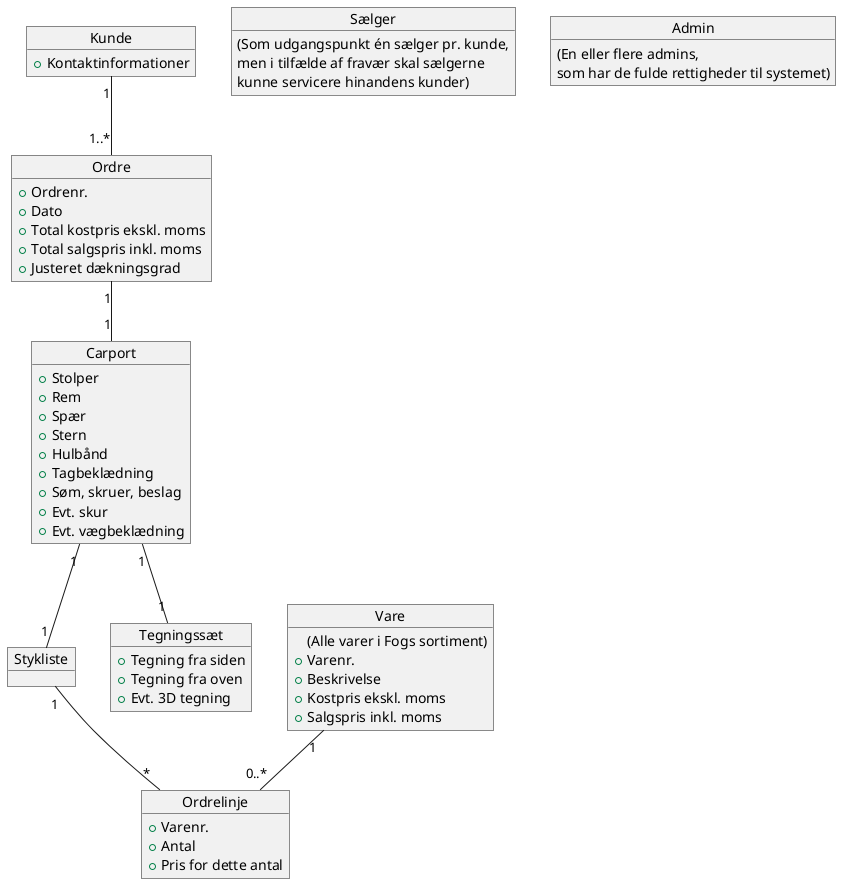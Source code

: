 @startuml
object Kunde {
+Kontaktinformationer
}
object Sælger {
(Som udgangspunkt én sælger pr. kunde,
men i tilfælde af fravær skal sælgerne
kunne servicere hinandens kunder)
}
object Admin {
(En eller flere admins,
som har de fulde rettigheder til systemet)
}
object Carport {
+Stolper
+Rem
+Spær
+Stern
+Hulbånd
+Tagbeklædning
+Søm, skruer, beslag
+Evt. skur
+Evt. vægbeklædning
}
object Stykliste
object Tegningssæt {
+Tegning fra siden
+Tegning fra oven
+Evt. 3D tegning
}
object Ordre {
+Ordrenr.
+Dato
+Total kostpris ekskl. moms
+Total salgspris inkl. moms
+Justeret dækningsgrad
}
object Ordrelinje {
+Varenr.
+Antal
+Pris for dette antal
}
object Vare{
(Alle varer i Fogs sortiment)
+Varenr.
+Beskrivelse
+Kostpris ekskl. moms
+Salgspris inkl. moms
}

Kunde "1" -- "1..*" Ordre
Ordre "1" -- "1" Carport
Carport "1" -- "1" Tegningssæt
Carport "1" -- "1" Stykliste
Stykliste "1" -- "*" Ordrelinje
Vare "1" -- "0..*" Ordrelinje

@enduml